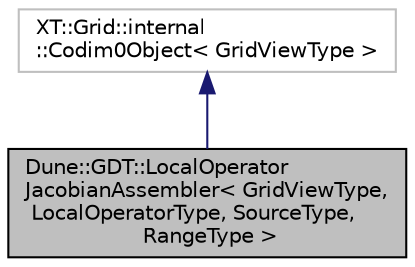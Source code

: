 digraph "Dune::GDT::LocalOperatorJacobianAssembler&lt; GridViewType, LocalOperatorType, SourceType, RangeType &gt;"
{
  edge [fontname="Helvetica",fontsize="10",labelfontname="Helvetica",labelfontsize="10"];
  node [fontname="Helvetica",fontsize="10",shape=record];
  Node1 [label="Dune::GDT::LocalOperator\lJacobianAssembler\< GridViewType,\l LocalOperatorType, SourceType,\l RangeType \>",height=0.2,width=0.4,color="black", fillcolor="grey75", style="filled", fontcolor="black"];
  Node2 -> Node1 [dir="back",color="midnightblue",fontsize="10",style="solid",fontname="Helvetica"];
  Node2 [label="XT::Grid::internal\l::Codim0Object\< GridViewType \>",height=0.2,width=0.4,color="grey75", fillcolor="white", style="filled"];
}
